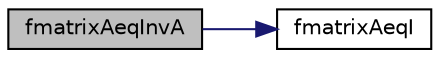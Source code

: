 digraph "fmatrixAeqInvA"
{
  edge [fontname="Helvetica",fontsize="10",labelfontname="Helvetica",labelfontsize="10"];
  node [fontname="Helvetica",fontsize="10",shape=record];
  rankdir="LR";
  Node153 [label="fmatrixAeqInvA",height=0.2,width=0.4,color="black", fillcolor="grey75", style="filled", fontcolor="black"];
  Node153 -> Node154 [color="midnightblue",fontsize="10",style="solid",fontname="Helvetica"];
  Node154 [label="fmatrixAeqI",height=0.2,width=0.4,color="black", fillcolor="white", style="filled",URL="$matrix_8c.html#a744a51154ab26c7fcd0a020e98e038df",tooltip="function sets the matrix A to the identity matrix "];
}
